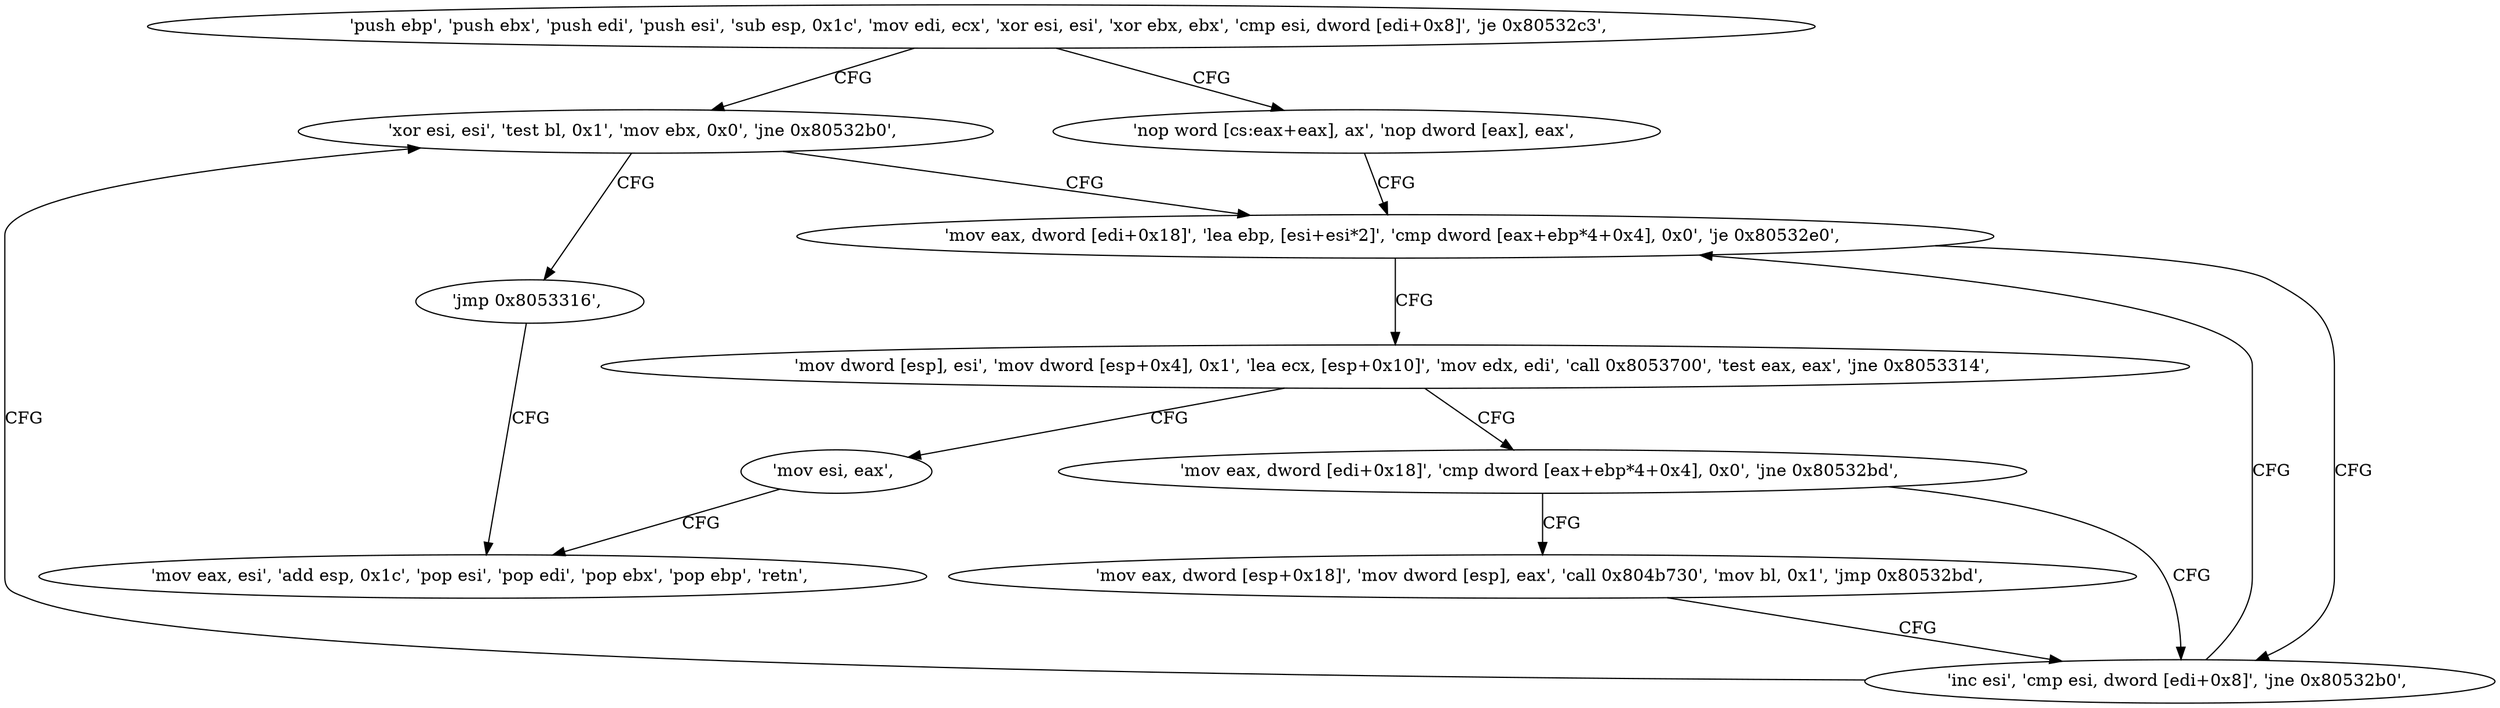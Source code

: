 digraph "func" {
"134558352" [label = "'push ebp', 'push ebx', 'push edi', 'push esi', 'sub esp, 0x1c', 'mov edi, ecx', 'xor esi, esi', 'xor ebx, ebx', 'cmp esi, dword [edi+0x8]', 'je 0x80532c3', " ]
"134558403" [label = "'xor esi, esi', 'test bl, 0x1', 'mov ebx, 0x0', 'jne 0x80532b0', " ]
"134558370" [label = "'nop word [cs:eax+eax], ax', 'nop dword [eax], eax', " ]
"134558384" [label = "'mov eax, dword [edi+0x18]', 'lea ebp, [esi+esi*2]', 'cmp dword [eax+ebp*4+0x4], 0x0', 'je 0x80532e0', " ]
"134558415" [label = "'jmp 0x8053316', " ]
"134558432" [label = "'mov dword [esp], esi', 'mov dword [esp+0x4], 0x1', 'lea ecx, [esp+0x10]', 'mov edx, edi', 'call 0x8053700', 'test eax, eax', 'jne 0x8053314', " ]
"134558397" [label = "'inc esi', 'cmp esi, dword [edi+0x8]', 'jne 0x80532b0', " ]
"134558486" [label = "'mov eax, esi', 'add esp, 0x1c', 'pop esi', 'pop edi', 'pop ebx', 'pop ebp', 'retn', " ]
"134558484" [label = "'mov esi, eax', " ]
"134558458" [label = "'mov eax, dword [edi+0x18]', 'cmp dword [eax+ebp*4+0x4], 0x0', 'jne 0x80532bd', " ]
"134558468" [label = "'mov eax, dword [esp+0x18]', 'mov dword [esp], eax', 'call 0x804b730', 'mov bl, 0x1', 'jmp 0x80532bd', " ]
"134558352" -> "134558403" [ label = "CFG" ]
"134558352" -> "134558370" [ label = "CFG" ]
"134558403" -> "134558384" [ label = "CFG" ]
"134558403" -> "134558415" [ label = "CFG" ]
"134558370" -> "134558384" [ label = "CFG" ]
"134558384" -> "134558432" [ label = "CFG" ]
"134558384" -> "134558397" [ label = "CFG" ]
"134558415" -> "134558486" [ label = "CFG" ]
"134558432" -> "134558484" [ label = "CFG" ]
"134558432" -> "134558458" [ label = "CFG" ]
"134558397" -> "134558384" [ label = "CFG" ]
"134558397" -> "134558403" [ label = "CFG" ]
"134558484" -> "134558486" [ label = "CFG" ]
"134558458" -> "134558397" [ label = "CFG" ]
"134558458" -> "134558468" [ label = "CFG" ]
"134558468" -> "134558397" [ label = "CFG" ]
}
